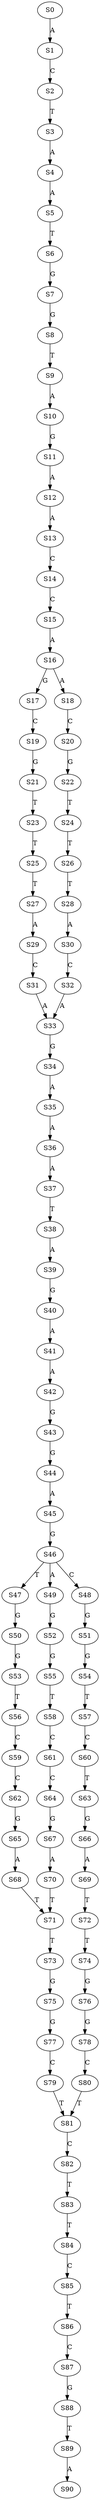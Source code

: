 strict digraph  {
	S0 -> S1 [ label = A ];
	S1 -> S2 [ label = C ];
	S2 -> S3 [ label = T ];
	S3 -> S4 [ label = A ];
	S4 -> S5 [ label = A ];
	S5 -> S6 [ label = T ];
	S6 -> S7 [ label = G ];
	S7 -> S8 [ label = G ];
	S8 -> S9 [ label = T ];
	S9 -> S10 [ label = A ];
	S10 -> S11 [ label = G ];
	S11 -> S12 [ label = A ];
	S12 -> S13 [ label = A ];
	S13 -> S14 [ label = C ];
	S14 -> S15 [ label = C ];
	S15 -> S16 [ label = A ];
	S16 -> S17 [ label = G ];
	S16 -> S18 [ label = A ];
	S17 -> S19 [ label = C ];
	S18 -> S20 [ label = C ];
	S19 -> S21 [ label = G ];
	S20 -> S22 [ label = G ];
	S21 -> S23 [ label = T ];
	S22 -> S24 [ label = T ];
	S23 -> S25 [ label = T ];
	S24 -> S26 [ label = T ];
	S25 -> S27 [ label = T ];
	S26 -> S28 [ label = T ];
	S27 -> S29 [ label = A ];
	S28 -> S30 [ label = A ];
	S29 -> S31 [ label = C ];
	S30 -> S32 [ label = C ];
	S31 -> S33 [ label = A ];
	S32 -> S33 [ label = A ];
	S33 -> S34 [ label = G ];
	S34 -> S35 [ label = A ];
	S35 -> S36 [ label = A ];
	S36 -> S37 [ label = A ];
	S37 -> S38 [ label = T ];
	S38 -> S39 [ label = A ];
	S39 -> S40 [ label = G ];
	S40 -> S41 [ label = A ];
	S41 -> S42 [ label = A ];
	S42 -> S43 [ label = G ];
	S43 -> S44 [ label = G ];
	S44 -> S45 [ label = A ];
	S45 -> S46 [ label = G ];
	S46 -> S47 [ label = T ];
	S46 -> S48 [ label = C ];
	S46 -> S49 [ label = A ];
	S47 -> S50 [ label = G ];
	S48 -> S51 [ label = G ];
	S49 -> S52 [ label = G ];
	S50 -> S53 [ label = G ];
	S51 -> S54 [ label = G ];
	S52 -> S55 [ label = G ];
	S53 -> S56 [ label = T ];
	S54 -> S57 [ label = T ];
	S55 -> S58 [ label = T ];
	S56 -> S59 [ label = C ];
	S57 -> S60 [ label = C ];
	S58 -> S61 [ label = C ];
	S59 -> S62 [ label = C ];
	S60 -> S63 [ label = T ];
	S61 -> S64 [ label = C ];
	S62 -> S65 [ label = G ];
	S63 -> S66 [ label = G ];
	S64 -> S67 [ label = G ];
	S65 -> S68 [ label = A ];
	S66 -> S69 [ label = A ];
	S67 -> S70 [ label = A ];
	S68 -> S71 [ label = T ];
	S69 -> S72 [ label = T ];
	S70 -> S71 [ label = T ];
	S71 -> S73 [ label = T ];
	S72 -> S74 [ label = T ];
	S73 -> S75 [ label = G ];
	S74 -> S76 [ label = G ];
	S75 -> S77 [ label = G ];
	S76 -> S78 [ label = G ];
	S77 -> S79 [ label = C ];
	S78 -> S80 [ label = C ];
	S79 -> S81 [ label = T ];
	S80 -> S81 [ label = T ];
	S81 -> S82 [ label = C ];
	S82 -> S83 [ label = T ];
	S83 -> S84 [ label = T ];
	S84 -> S85 [ label = C ];
	S85 -> S86 [ label = T ];
	S86 -> S87 [ label = C ];
	S87 -> S88 [ label = G ];
	S88 -> S89 [ label = T ];
	S89 -> S90 [ label = A ];
}

